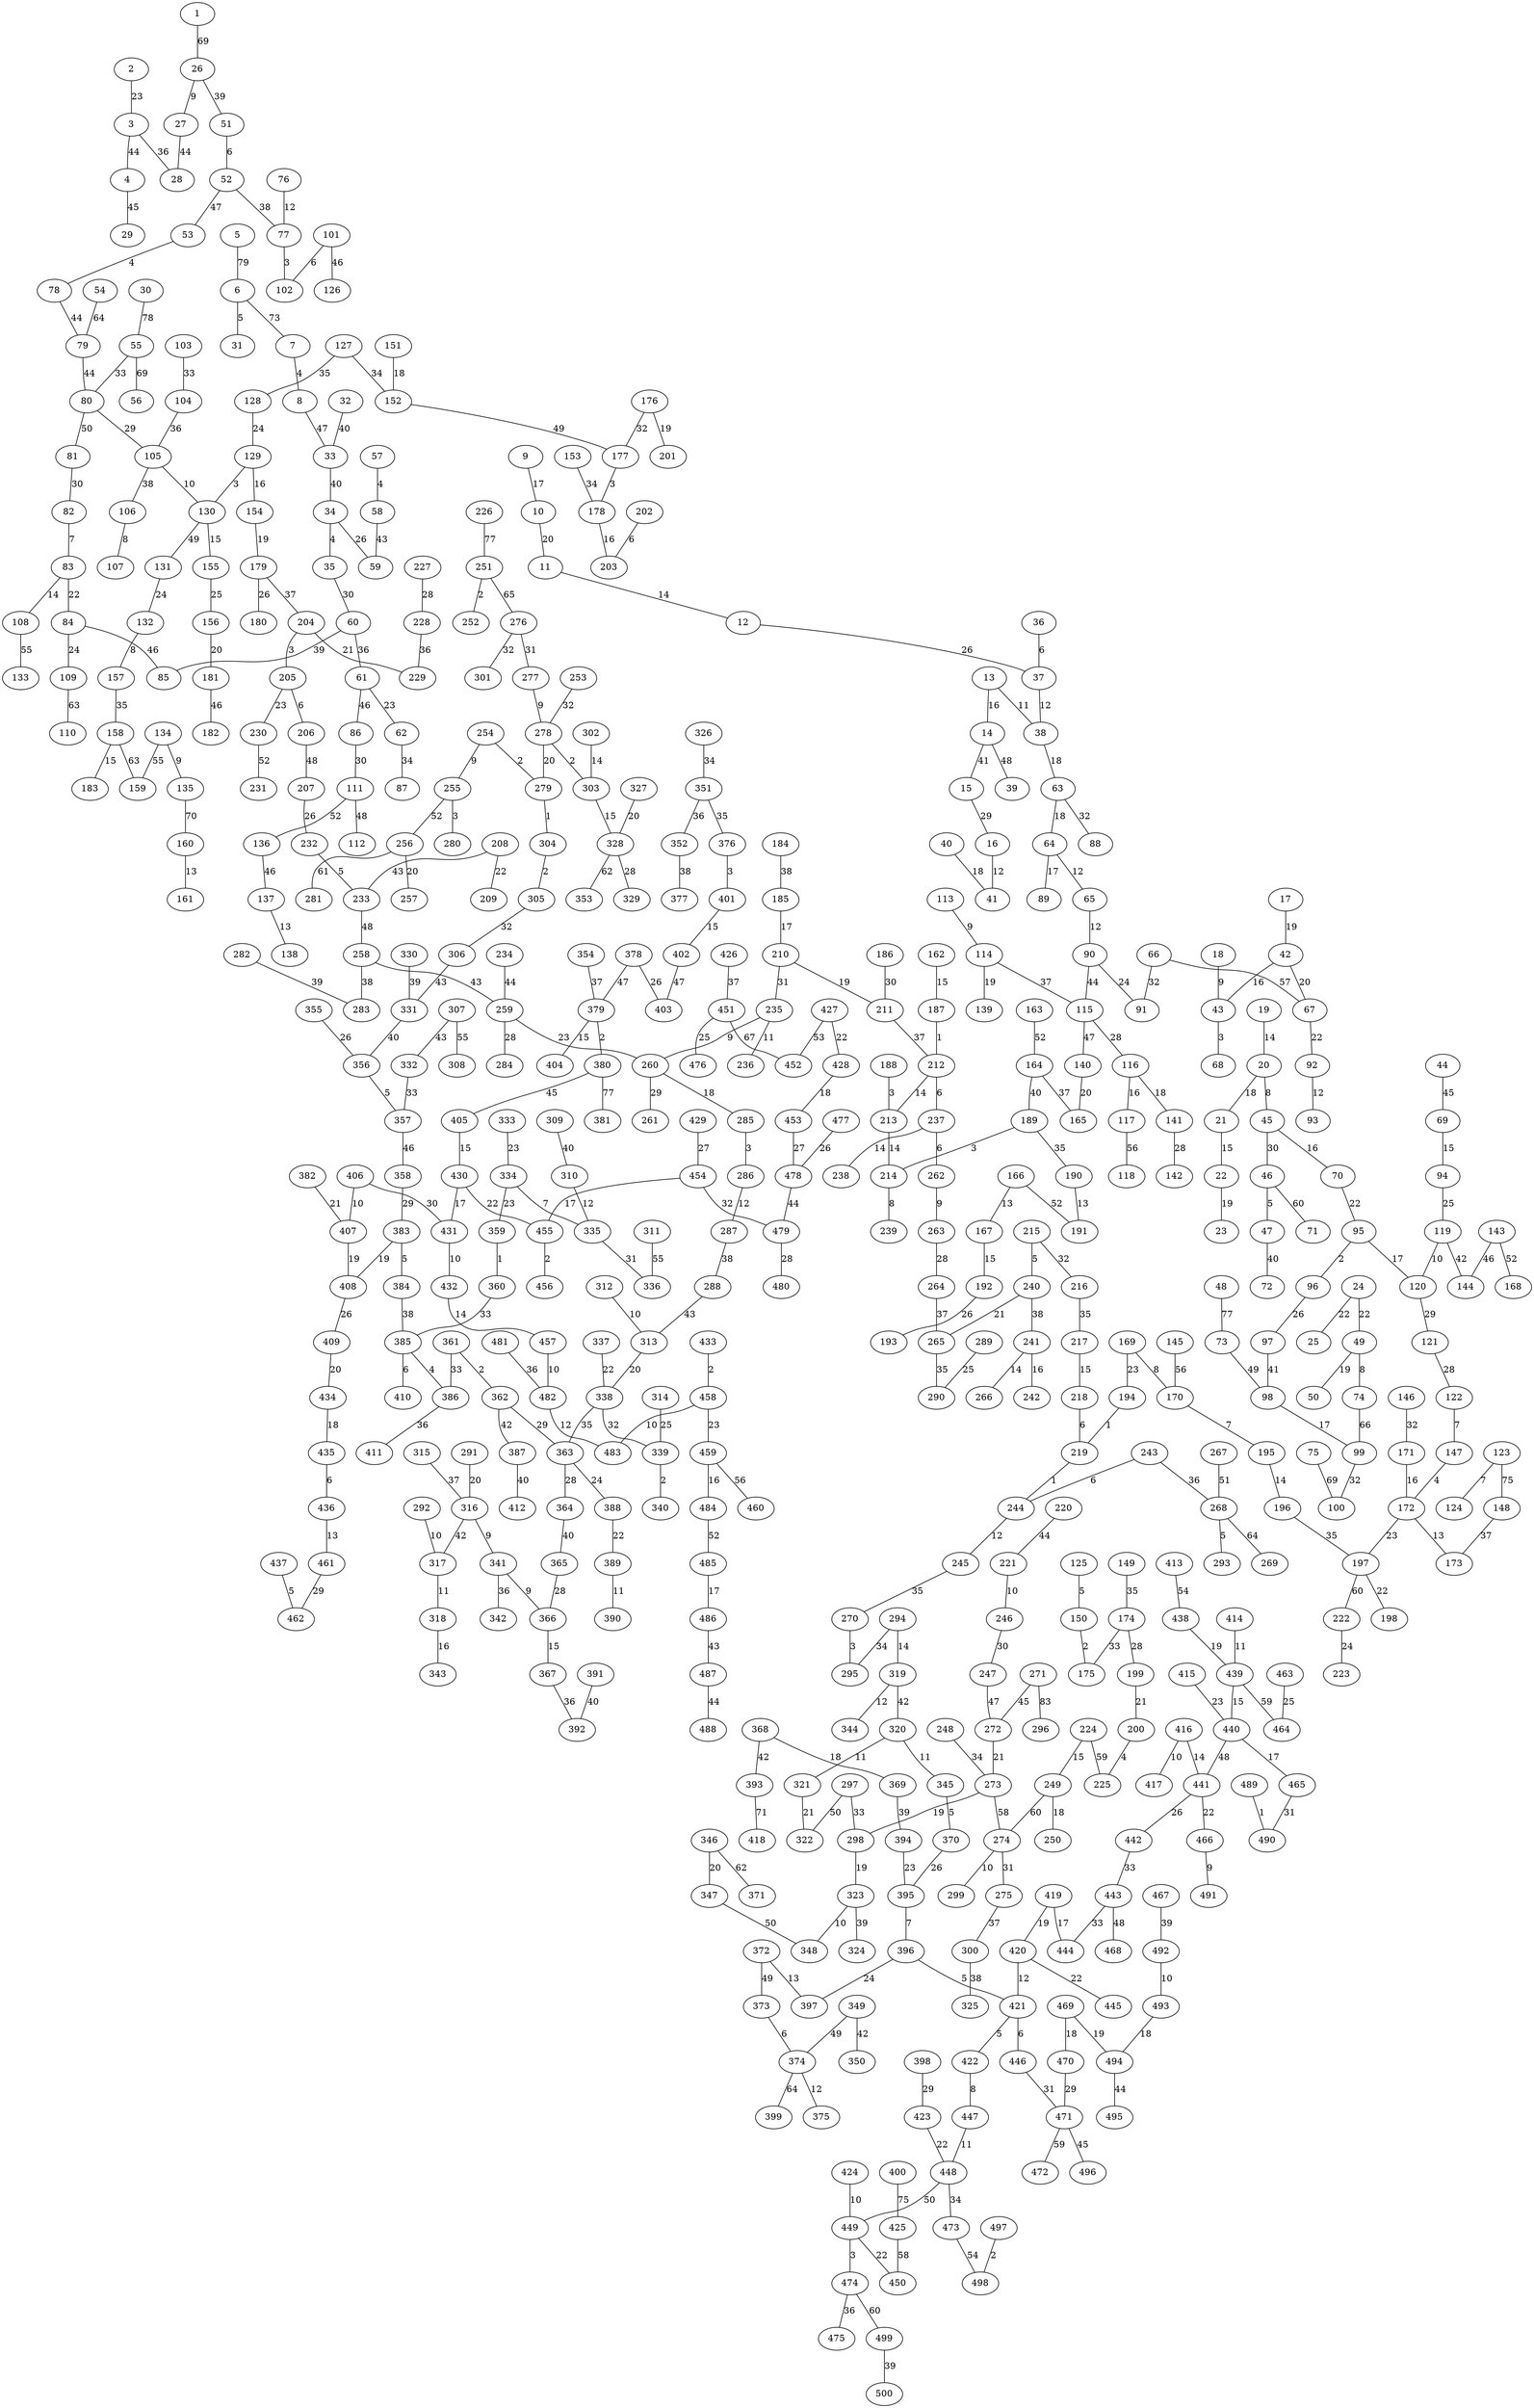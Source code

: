 graph MST {
    "1";
    "2";
    "3";
    "4";
    "5";
    "6";
    "7";
    "8";
    "9";
    "10";
    "11";
    "12";
    "13";
    "14";
    "15";
    "16";
    "17";
    "18";
    "19";
    "20";
    "21";
    "22";
    "23";
    "24";
    "25";
    "26";
    "27";
    "28";
    "29";
    "30";
    "31";
    "32";
    "33";
    "34";
    "35";
    "36";
    "37";
    "38";
    "39";
    "40";
    "41";
    "42";
    "43";
    "44";
    "45";
    "46";
    "47";
    "48";
    "49";
    "50";
    "51";
    "52";
    "53";
    "54";
    "55";
    "56";
    "57";
    "58";
    "59";
    "60";
    "61";
    "62";
    "63";
    "64";
    "65";
    "66";
    "67";
    "68";
    "69";
    "70";
    "71";
    "72";
    "73";
    "74";
    "75";
    "76";
    "77";
    "78";
    "79";
    "80";
    "81";
    "82";
    "83";
    "84";
    "85";
    "86";
    "87";
    "88";
    "89";
    "90";
    "91";
    "92";
    "93";
    "94";
    "95";
    "96";
    "97";
    "98";
    "99";
    "100";
    "101";
    "102";
    "103";
    "104";
    "105";
    "106";
    "107";
    "108";
    "109";
    "110";
    "111";
    "112";
    "113";
    "114";
    "115";
    "116";
    "117";
    "118";
    "119";
    "120";
    "121";
    "122";
    "123";
    "124";
    "125";
    "126";
    "127";
    "128";
    "129";
    "130";
    "131";
    "132";
    "133";
    "134";
    "135";
    "136";
    "137";
    "138";
    "139";
    "140";
    "141";
    "142";
    "143";
    "144";
    "145";
    "146";
    "147";
    "148";
    "149";
    "150";
    "151";
    "152";
    "153";
    "154";
    "155";
    "156";
    "157";
    "158";
    "159";
    "160";
    "161";
    "162";
    "163";
    "164";
    "165";
    "166";
    "167";
    "168";
    "169";
    "170";
    "171";
    "172";
    "173";
    "174";
    "175";
    "176";
    "177";
    "178";
    "179";
    "180";
    "181";
    "182";
    "183";
    "184";
    "185";
    "186";
    "187";
    "188";
    "189";
    "190";
    "191";
    "192";
    "193";
    "194";
    "195";
    "196";
    "197";
    "198";
    "199";
    "200";
    "201";
    "202";
    "203";
    "204";
    "205";
    "206";
    "207";
    "208";
    "209";
    "210";
    "211";
    "212";
    "213";
    "214";
    "215";
    "216";
    "217";
    "218";
    "219";
    "220";
    "221";
    "222";
    "223";
    "224";
    "225";
    "226";
    "227";
    "228";
    "229";
    "230";
    "231";
    "232";
    "233";
    "234";
    "235";
    "236";
    "237";
    "238";
    "239";
    "240";
    "241";
    "242";
    "243";
    "244";
    "245";
    "246";
    "247";
    "248";
    "249";
    "250";
    "251";
    "252";
    "253";
    "254";
    "255";
    "256";
    "257";
    "258";
    "259";
    "260";
    "261";
    "262";
    "263";
    "264";
    "265";
    "266";
    "267";
    "268";
    "269";
    "270";
    "271";
    "272";
    "273";
    "274";
    "275";
    "276";
    "277";
    "278";
    "279";
    "280";
    "281";
    "282";
    "283";
    "284";
    "285";
    "286";
    "287";
    "288";
    "289";
    "290";
    "291";
    "292";
    "293";
    "294";
    "295";
    "296";
    "297";
    "298";
    "299";
    "300";
    "301";
    "302";
    "303";
    "304";
    "305";
    "306";
    "307";
    "308";
    "309";
    "310";
    "311";
    "312";
    "313";
    "314";
    "315";
    "316";
    "317";
    "318";
    "319";
    "320";
    "321";
    "322";
    "323";
    "324";
    "325";
    "326";
    "327";
    "328";
    "329";
    "330";
    "331";
    "332";
    "333";
    "334";
    "335";
    "336";
    "337";
    "338";
    "339";
    "340";
    "341";
    "342";
    "343";
    "344";
    "345";
    "346";
    "347";
    "348";
    "349";
    "350";
    "351";
    "352";
    "353";
    "354";
    "355";
    "356";
    "357";
    "358";
    "359";
    "360";
    "361";
    "362";
    "363";
    "364";
    "365";
    "366";
    "367";
    "368";
    "369";
    "370";
    "371";
    "372";
    "373";
    "374";
    "375";
    "376";
    "377";
    "378";
    "379";
    "380";
    "381";
    "382";
    "383";
    "384";
    "385";
    "386";
    "387";
    "388";
    "389";
    "390";
    "391";
    "392";
    "393";
    "394";
    "395";
    "396";
    "397";
    "398";
    "399";
    "400";
    "401";
    "402";
    "403";
    "404";
    "405";
    "406";
    "407";
    "408";
    "409";
    "410";
    "411";
    "412";
    "413";
    "414";
    "415";
    "416";
    "417";
    "418";
    "419";
    "420";
    "421";
    "422";
    "423";
    "424";
    "425";
    "426";
    "427";
    "428";
    "429";
    "430";
    "431";
    "432";
    "433";
    "434";
    "435";
    "436";
    "437";
    "438";
    "439";
    "440";
    "441";
    "442";
    "443";
    "444";
    "445";
    "446";
    "447";
    "448";
    "449";
    "450";
    "451";
    "452";
    "453";
    "454";
    "455";
    "456";
    "457";
    "458";
    "459";
    "460";
    "461";
    "462";
    "463";
    "464";
    "465";
    "466";
    "467";
    "468";
    "469";
    "470";
    "471";
    "472";
    "473";
    "474";
    "475";
    "476";
    "477";
    "478";
    "479";
    "480";
    "481";
    "482";
    "483";
    "484";
    "485";
    "486";
    "487";
    "488";
    "489";
    "490";
    "491";
    "492";
    "493";
    "494";
    "495";
    "496";
    "497";
    "498";
    "499";
    "500";
    "187" -- "212" [label="1"];
    "194" -- "219" [label="1"];
    "219" -- "244" [label="1"];
    "279" -- "304" [label="1"];
    "359" -- "360" [label="1"];
    "489" -- "490" [label="1"];
    "95" -- "96" [label="2"];
    "150" -- "175" [label="2"];
    "251" -- "252" [label="2"];
    "254" -- "279" [label="2"];
    "278" -- "303" [label="2"];
    "304" -- "305" [label="2"];
    "339" -- "340" [label="2"];
    "361" -- "362" [label="2"];
    "379" -- "380" [label="2"];
    "433" -- "458" [label="2"];
    "455" -- "456" [label="2"];
    "497" -- "498" [label="2"];
    "43" -- "68" [label="3"];
    "77" -- "102" [label="3"];
    "129" -- "130" [label="3"];
    "177" -- "178" [label="3"];
    "188" -- "213" [label="3"];
    "189" -- "214" [label="3"];
    "204" -- "205" [label="3"];
    "255" -- "280" [label="3"];
    "270" -- "295" [label="3"];
    "285" -- "286" [label="3"];
    "376" -- "401" [label="3"];
    "449" -- "474" [label="3"];
    "7" -- "8" [label="4"];
    "34" -- "35" [label="4"];
    "53" -- "78" [label="4"];
    "57" -- "58" [label="4"];
    "147" -- "172" [label="4"];
    "200" -- "225" [label="4"];
    "385" -- "386" [label="4"];
    "6" -- "31" [label="5"];
    "46" -- "47" [label="5"];
    "125" -- "150" [label="5"];
    "215" -- "240" [label="5"];
    "232" -- "233" [label="5"];
    "268" -- "293" [label="5"];
    "345" -- "370" [label="5"];
    "356" -- "357" [label="5"];
    "383" -- "384" [label="5"];
    "396" -- "421" [label="5"];
    "421" -- "422" [label="5"];
    "437" -- "462" [label="5"];
    "36" -- "37" [label="6"];
    "51" -- "52" [label="6"];
    "101" -- "102" [label="6"];
    "202" -- "203" [label="6"];
    "205" -- "206" [label="6"];
    "212" -- "237" [label="6"];
    "218" -- "219" [label="6"];
    "237" -- "262" [label="6"];
    "243" -- "244" [label="6"];
    "373" -- "374" [label="6"];
    "385" -- "410" [label="6"];
    "421" -- "446" [label="6"];
    "435" -- "436" [label="6"];
    "82" -- "83" [label="7"];
    "122" -- "147" [label="7"];
    "123" -- "124" [label="7"];
    "170" -- "195" [label="7"];
    "334" -- "335" [label="7"];
    "395" -- "396" [label="7"];
    "20" -- "45" [label="8"];
    "49" -- "74" [label="8"];
    "106" -- "107" [label="8"];
    "132" -- "157" [label="8"];
    "169" -- "170" [label="8"];
    "214" -- "239" [label="8"];
    "422" -- "447" [label="8"];
    "18" -- "43" [label="9"];
    "26" -- "27" [label="9"];
    "113" -- "114" [label="9"];
    "134" -- "135" [label="9"];
    "235" -- "260" [label="9"];
    "254" -- "255" [label="9"];
    "262" -- "263" [label="9"];
    "277" -- "278" [label="9"];
    "316" -- "341" [label="9"];
    "341" -- "366" [label="9"];
    "466" -- "491" [label="9"];
    "105" -- "130" [label="10"];
    "119" -- "120" [label="10"];
    "221" -- "246" [label="10"];
    "274" -- "299" [label="10"];
    "292" -- "317" [label="10"];
    "312" -- "313" [label="10"];
    "323" -- "348" [label="10"];
    "406" -- "407" [label="10"];
    "416" -- "417" [label="10"];
    "424" -- "449" [label="10"];
    "431" -- "432" [label="10"];
    "457" -- "482" [label="10"];
    "458" -- "483" [label="10"];
    "492" -- "493" [label="10"];
    "13" -- "38" [label="11"];
    "235" -- "236" [label="11"];
    "317" -- "318" [label="11"];
    "320" -- "321" [label="11"];
    "320" -- "345" [label="11"];
    "389" -- "390" [label="11"];
    "414" -- "439" [label="11"];
    "447" -- "448" [label="11"];
    "16" -- "41" [label="12"];
    "37" -- "38" [label="12"];
    "64" -- "65" [label="12"];
    "65" -- "90" [label="12"];
    "76" -- "77" [label="12"];
    "92" -- "93" [label="12"];
    "244" -- "245" [label="12"];
    "286" -- "287" [label="12"];
    "310" -- "335" [label="12"];
    "319" -- "344" [label="12"];
    "374" -- "375" [label="12"];
    "420" -- "421" [label="12"];
    "482" -- "483" [label="12"];
    "137" -- "138" [label="13"];
    "160" -- "161" [label="13"];
    "166" -- "167" [label="13"];
    "172" -- "173" [label="13"];
    "190" -- "191" [label="13"];
    "372" -- "397" [label="13"];
    "436" -- "461" [label="13"];
    "11" -- "12" [label="14"];
    "19" -- "20" [label="14"];
    "83" -- "108" [label="14"];
    "195" -- "196" [label="14"];
    "212" -- "213" [label="14"];
    "213" -- "214" [label="14"];
    "237" -- "238" [label="14"];
    "241" -- "266" [label="14"];
    "294" -- "319" [label="14"];
    "302" -- "303" [label="14"];
    "416" -- "441" [label="14"];
    "432" -- "457" [label="14"];
    "21" -- "22" [label="15"];
    "69" -- "94" [label="15"];
    "130" -- "155" [label="15"];
    "158" -- "183" [label="15"];
    "162" -- "187" [label="15"];
    "167" -- "192" [label="15"];
    "217" -- "218" [label="15"];
    "224" -- "249" [label="15"];
    "303" -- "328" [label="15"];
    "366" -- "367" [label="15"];
    "379" -- "404" [label="15"];
    "401" -- "402" [label="15"];
    "405" -- "430" [label="15"];
    "439" -- "440" [label="15"];
    "13" -- "14" [label="16"];
    "42" -- "43" [label="16"];
    "45" -- "70" [label="16"];
    "116" -- "117" [label="16"];
    "129" -- "154" [label="16"];
    "171" -- "172" [label="16"];
    "178" -- "203" [label="16"];
    "241" -- "242" [label="16"];
    "318" -- "343" [label="16"];
    "459" -- "484" [label="16"];
    "9" -- "10" [label="17"];
    "64" -- "89" [label="17"];
    "95" -- "120" [label="17"];
    "98" -- "99" [label="17"];
    "185" -- "210" [label="17"];
    "419" -- "444" [label="17"];
    "430" -- "431" [label="17"];
    "440" -- "465" [label="17"];
    "454" -- "455" [label="17"];
    "485" -- "486" [label="17"];
    "20" -- "21" [label="18"];
    "38" -- "63" [label="18"];
    "40" -- "41" [label="18"];
    "63" -- "64" [label="18"];
    "116" -- "141" [label="18"];
    "151" -- "152" [label="18"];
    "249" -- "250" [label="18"];
    "260" -- "285" [label="18"];
    "368" -- "369" [label="18"];
    "428" -- "453" [label="18"];
    "434" -- "435" [label="18"];
    "469" -- "470" [label="18"];
    "493" -- "494" [label="18"];
    "17" -- "42" [label="19"];
    "22" -- "23" [label="19"];
    "49" -- "50" [label="19"];
    "114" -- "139" [label="19"];
    "154" -- "179" [label="19"];
    "176" -- "201" [label="19"];
    "210" -- "211" [label="19"];
    "273" -- "298" [label="19"];
    "298" -- "323" [label="19"];
    "383" -- "408" [label="19"];
    "407" -- "408" [label="19"];
    "419" -- "420" [label="19"];
    "438" -- "439" [label="19"];
    "469" -- "494" [label="19"];
    "10" -- "11" [label="20"];
    "42" -- "67" [label="20"];
    "140" -- "165" [label="20"];
    "156" -- "181" [label="20"];
    "256" -- "257" [label="20"];
    "278" -- "279" [label="20"];
    "291" -- "316" [label="20"];
    "313" -- "338" [label="20"];
    "327" -- "328" [label="20"];
    "346" -- "347" [label="20"];
    "409" -- "434" [label="20"];
    "199" -- "200" [label="21"];
    "204" -- "229" [label="21"];
    "240" -- "265" [label="21"];
    "272" -- "273" [label="21"];
    "321" -- "322" [label="21"];
    "382" -- "407" [label="21"];
    "24" -- "25" [label="22"];
    "24" -- "49" [label="22"];
    "67" -- "92" [label="22"];
    "70" -- "95" [label="22"];
    "83" -- "84" [label="22"];
    "197" -- "198" [label="22"];
    "208" -- "209" [label="22"];
    "337" -- "338" [label="22"];
    "388" -- "389" [label="22"];
    "420" -- "445" [label="22"];
    "423" -- "448" [label="22"];
    "427" -- "428" [label="22"];
    "430" -- "455" [label="22"];
    "441" -- "466" [label="22"];
    "449" -- "450" [label="22"];
    "2" -- "3" [label="23"];
    "61" -- "62" [label="23"];
    "169" -- "194" [label="23"];
    "172" -- "197" [label="23"];
    "205" -- "230" [label="23"];
    "259" -- "260" [label="23"];
    "333" -- "334" [label="23"];
    "334" -- "359" [label="23"];
    "394" -- "395" [label="23"];
    "415" -- "440" [label="23"];
    "458" -- "459" [label="23"];
    "84" -- "109" [label="24"];
    "90" -- "91" [label="24"];
    "128" -- "129" [label="24"];
    "131" -- "132" [label="24"];
    "222" -- "223" [label="24"];
    "363" -- "388" [label="24"];
    "396" -- "397" [label="24"];
    "94" -- "119" [label="25"];
    "155" -- "156" [label="25"];
    "289" -- "290" [label="25"];
    "314" -- "339" [label="25"];
    "451" -- "476" [label="25"];
    "463" -- "464" [label="25"];
    "12" -- "37" [label="26"];
    "34" -- "59" [label="26"];
    "96" -- "97" [label="26"];
    "179" -- "180" [label="26"];
    "192" -- "193" [label="26"];
    "207" -- "232" [label="26"];
    "355" -- "356" [label="26"];
    "370" -- "395" [label="26"];
    "378" -- "403" [label="26"];
    "408" -- "409" [label="26"];
    "441" -- "442" [label="26"];
    "477" -- "478" [label="26"];
    "429" -- "454" [label="27"];
    "453" -- "478" [label="27"];
    "115" -- "116" [label="28"];
    "121" -- "122" [label="28"];
    "141" -- "142" [label="28"];
    "174" -- "199" [label="28"];
    "227" -- "228" [label="28"];
    "259" -- "284" [label="28"];
    "263" -- "264" [label="28"];
    "328" -- "329" [label="28"];
    "363" -- "364" [label="28"];
    "365" -- "366" [label="28"];
    "479" -- "480" [label="28"];
    "15" -- "16" [label="29"];
    "80" -- "105" [label="29"];
    "120" -- "121" [label="29"];
    "260" -- "261" [label="29"];
    "358" -- "383" [label="29"];
    "362" -- "363" [label="29"];
    "398" -- "423" [label="29"];
    "461" -- "462" [label="29"];
    "470" -- "471" [label="29"];
    "35" -- "60" [label="30"];
    "45" -- "46" [label="30"];
    "81" -- "82" [label="30"];
    "86" -- "111" [label="30"];
    "186" -- "211" [label="30"];
    "246" -- "247" [label="30"];
    "406" -- "431" [label="30"];
    "210" -- "235" [label="31"];
    "274" -- "275" [label="31"];
    "276" -- "277" [label="31"];
    "335" -- "336" [label="31"];
    "446" -- "471" [label="31"];
    "465" -- "490" [label="31"];
    "63" -- "88" [label="32"];
    "66" -- "91" [label="32"];
    "99" -- "100" [label="32"];
    "146" -- "171" [label="32"];
    "176" -- "177" [label="32"];
    "215" -- "216" [label="32"];
    "253" -- "278" [label="32"];
    "276" -- "301" [label="32"];
    "305" -- "306" [label="32"];
    "338" -- "339" [label="32"];
    "454" -- "479" [label="32"];
    "55" -- "80" [label="33"];
    "103" -- "104" [label="33"];
    "174" -- "175" [label="33"];
    "297" -- "298" [label="33"];
    "332" -- "357" [label="33"];
    "360" -- "385" [label="33"];
    "361" -- "386" [label="33"];
    "442" -- "443" [label="33"];
    "443" -- "444" [label="33"];
    "62" -- "87" [label="34"];
    "127" -- "152" [label="34"];
    "153" -- "178" [label="34"];
    "248" -- "273" [label="34"];
    "294" -- "295" [label="34"];
    "326" -- "351" [label="34"];
    "448" -- "473" [label="34"];
    "127" -- "128" [label="35"];
    "149" -- "174" [label="35"];
    "157" -- "158" [label="35"];
    "189" -- "190" [label="35"];
    "196" -- "197" [label="35"];
    "216" -- "217" [label="35"];
    "245" -- "270" [label="35"];
    "265" -- "290" [label="35"];
    "338" -- "363" [label="35"];
    "351" -- "376" [label="35"];
    "3" -- "28" [label="36"];
    "60" -- "61" [label="36"];
    "104" -- "105" [label="36"];
    "228" -- "229" [label="36"];
    "243" -- "268" [label="36"];
    "341" -- "342" [label="36"];
    "351" -- "352" [label="36"];
    "367" -- "392" [label="36"];
    "386" -- "411" [label="36"];
    "474" -- "475" [label="36"];
    "481" -- "482" [label="36"];
    "114" -- "115" [label="37"];
    "148" -- "173" [label="37"];
    "164" -- "165" [label="37"];
    "179" -- "204" [label="37"];
    "211" -- "212" [label="37"];
    "264" -- "265" [label="37"];
    "275" -- "300" [label="37"];
    "315" -- "316" [label="37"];
    "354" -- "379" [label="37"];
    "426" -- "451" [label="37"];
    "52" -- "77" [label="38"];
    "105" -- "106" [label="38"];
    "184" -- "185" [label="38"];
    "240" -- "241" [label="38"];
    "258" -- "283" [label="38"];
    "287" -- "288" [label="38"];
    "300" -- "325" [label="38"];
    "352" -- "377" [label="38"];
    "384" -- "385" [label="38"];
    "26" -- "51" [label="39"];
    "60" -- "85" [label="39"];
    "282" -- "283" [label="39"];
    "323" -- "324" [label="39"];
    "330" -- "331" [label="39"];
    "369" -- "394" [label="39"];
    "467" -- "492" [label="39"];
    "499" -- "500" [label="39"];
    "32" -- "33" [label="40"];
    "33" -- "34" [label="40"];
    "47" -- "72" [label="40"];
    "164" -- "189" [label="40"];
    "309" -- "310" [label="40"];
    "331" -- "356" [label="40"];
    "364" -- "365" [label="40"];
    "387" -- "412" [label="40"];
    "391" -- "392" [label="40"];
    "14" -- "15" [label="41"];
    "97" -- "98" [label="41"];
    "119" -- "144" [label="42"];
    "316" -- "317" [label="42"];
    "319" -- "320" [label="42"];
    "349" -- "350" [label="42"];
    "362" -- "387" [label="42"];
    "368" -- "393" [label="42"];
    "58" -- "59" [label="43"];
    "208" -- "233" [label="43"];
    "258" -- "259" [label="43"];
    "288" -- "313" [label="43"];
    "306" -- "331" [label="43"];
    "307" -- "332" [label="43"];
    "486" -- "487" [label="43"];
    "3" -- "4" [label="44"];
    "27" -- "28" [label="44"];
    "78" -- "79" [label="44"];
    "79" -- "80" [label="44"];
    "90" -- "115" [label="44"];
    "220" -- "221" [label="44"];
    "234" -- "259" [label="44"];
    "478" -- "479" [label="44"];
    "487" -- "488" [label="44"];
    "494" -- "495" [label="44"];
    "4" -- "29" [label="45"];
    "44" -- "69" [label="45"];
    "271" -- "272" [label="45"];
    "380" -- "405" [label="45"];
    "471" -- "496" [label="45"];
    "61" -- "86" [label="46"];
    "84" -- "85" [label="46"];
    "101" -- "126" [label="46"];
    "136" -- "137" [label="46"];
    "143" -- "144" [label="46"];
    "181" -- "182" [label="46"];
    "357" -- "358" [label="46"];
    "8" -- "33" [label="47"];
    "52" -- "53" [label="47"];
    "115" -- "140" [label="47"];
    "247" -- "272" [label="47"];
    "378" -- "379" [label="47"];
    "402" -- "403" [label="47"];
    "14" -- "39" [label="48"];
    "111" -- "112" [label="48"];
    "206" -- "207" [label="48"];
    "233" -- "258" [label="48"];
    "440" -- "441" [label="48"];
    "443" -- "468" [label="48"];
    "73" -- "98" [label="49"];
    "130" -- "131" [label="49"];
    "152" -- "177" [label="49"];
    "349" -- "374" [label="49"];
    "372" -- "373" [label="49"];
    "80" -- "81" [label="50"];
    "297" -- "322" [label="50"];
    "347" -- "348" [label="50"];
    "448" -- "449" [label="50"];
    "267" -- "268" [label="51"];
    "111" -- "136" [label="52"];
    "143" -- "168" [label="52"];
    "163" -- "164" [label="52"];
    "166" -- "191" [label="52"];
    "230" -- "231" [label="52"];
    "255" -- "256" [label="52"];
    "484" -- "485" [label="52"];
    "427" -- "452" [label="53"];
    "413" -- "438" [label="54"];
    "473" -- "498" [label="54"];
    "108" -- "133" [label="55"];
    "134" -- "159" [label="55"];
    "307" -- "308" [label="55"];
    "311" -- "336" [label="55"];
    "117" -- "118" [label="56"];
    "145" -- "170" [label="56"];
    "459" -- "460" [label="56"];
    "66" -- "67" [label="57"];
    "273" -- "274" [label="58"];
    "425" -- "450" [label="58"];
    "224" -- "225" [label="59"];
    "439" -- "464" [label="59"];
    "471" -- "472" [label="59"];
    "46" -- "71" [label="60"];
    "197" -- "222" [label="60"];
    "249" -- "274" [label="60"];
    "474" -- "499" [label="60"];
    "256" -- "281" [label="61"];
    "328" -- "353" [label="62"];
    "346" -- "371" [label="62"];
    "109" -- "110" [label="63"];
    "158" -- "159" [label="63"];
    "54" -- "79" [label="64"];
    "268" -- "269" [label="64"];
    "374" -- "399" [label="64"];
    "251" -- "276" [label="65"];
    "74" -- "99" [label="66"];
    "451" -- "452" [label="67"];
    "1" -- "26" [label="69"];
    "55" -- "56" [label="69"];
    "75" -- "100" [label="69"];
    "135" -- "160" [label="70"];
    "393" -- "418" [label="71"];
    "6" -- "7" [label="73"];
    "123" -- "148" [label="75"];
    "400" -- "425" [label="75"];
    "48" -- "73" [label="77"];
    "226" -- "251" [label="77"];
    "380" -- "381" [label="77"];
    "30" -- "55" [label="78"];
    "5" -- "6" [label="79"];
    "271" -- "296" [label="83"];
}
